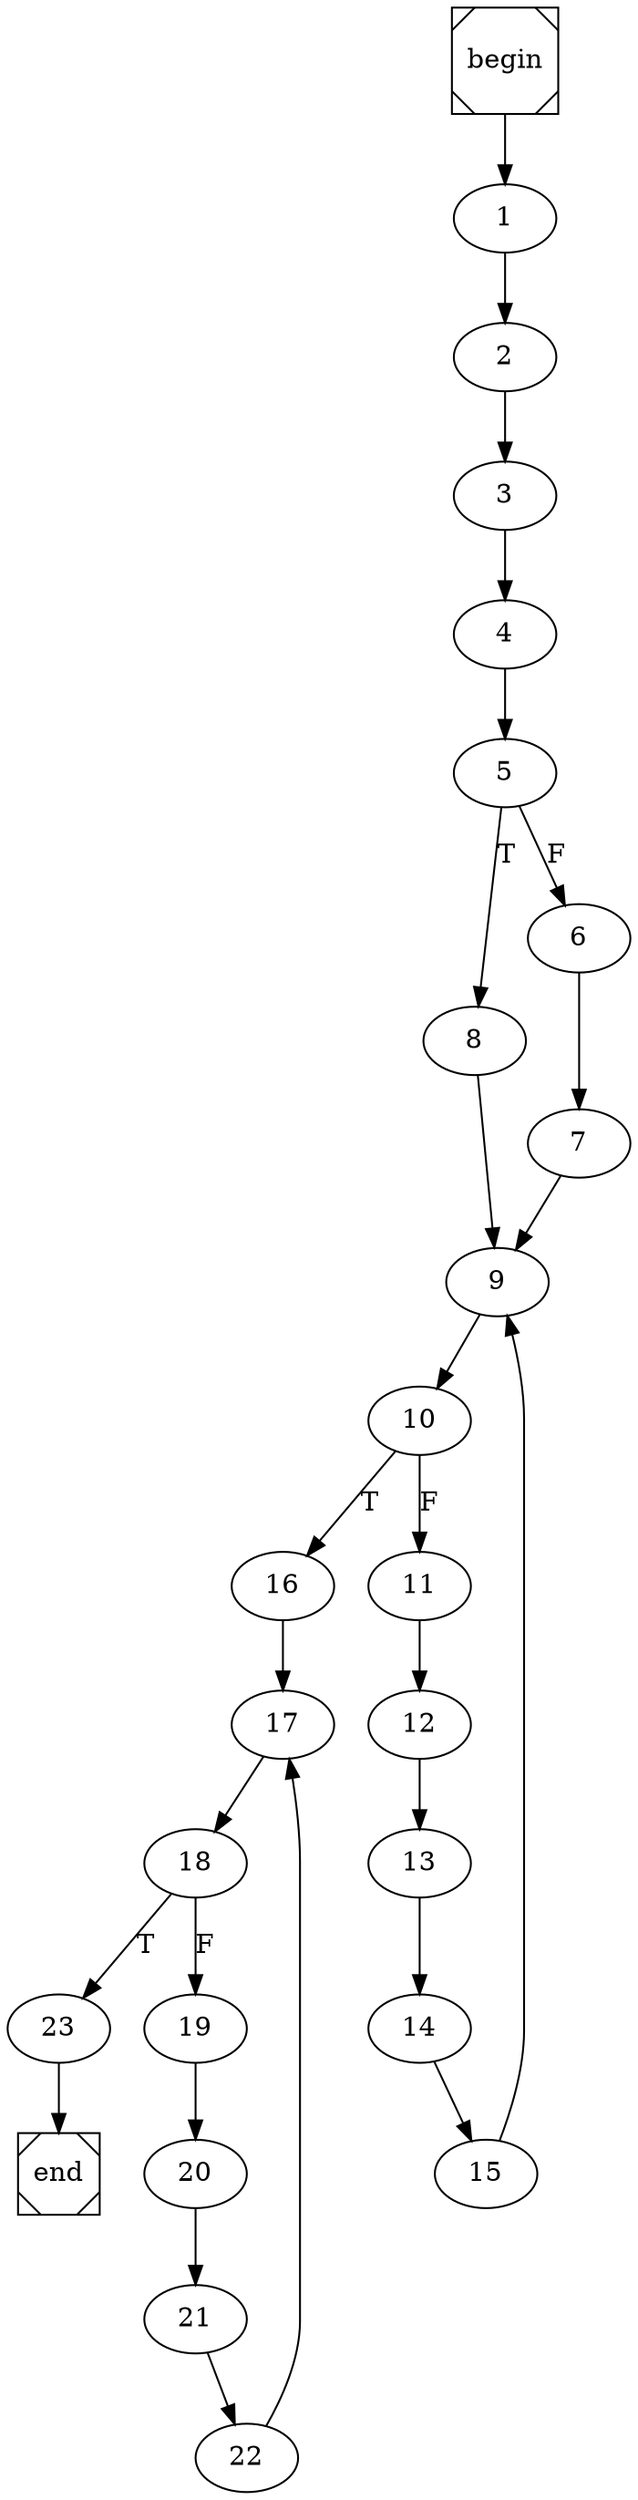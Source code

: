 digraph cfg {
	begin [shape=Msquare];
	end [shape=Msquare];
	begin -> 1;	1 -> 2;	2 -> 3;	3 -> 4;	4 -> 5;	5 -> 8[label=T];	5 -> 6[label=F];	6 -> 7;	7 -> 9;	8 -> 9;	9 -> 10;	10 -> 16[label=T];	10 -> 11[label=F];	11 -> 12;	12 -> 13;	13 -> 14;	14 -> 15;	15 -> 9;	16 -> 17;	17 -> 18;	18 -> 23[label=T];	18 -> 19[label=F];	19 -> 20;	20 -> 21;	21 -> 22;	22 -> 17;	23 -> end;}
